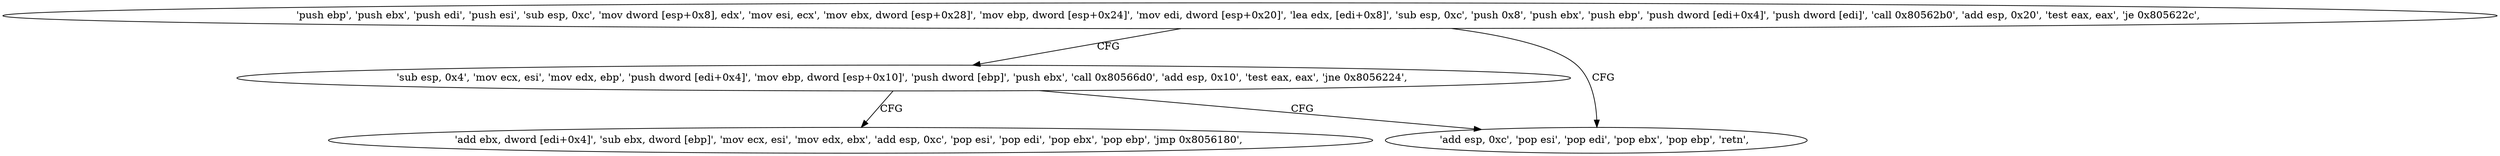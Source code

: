 digraph "func" {
"134570480" [label = "'push ebp', 'push ebx', 'push edi', 'push esi', 'sub esp, 0xc', 'mov dword [esp+0x8], edx', 'mov esi, ecx', 'mov ebx, dword [esp+0x28]', 'mov ebp, dword [esp+0x24]', 'mov edi, dword [esp+0x20]', 'lea edx, [edi+0x8]', 'sub esp, 0xc', 'push 0x8', 'push ebx', 'push ebp', 'push dword [edi+0x4]', 'push dword [edi]', 'call 0x80562b0', 'add esp, 0x20', 'test eax, eax', 'je 0x805622c', " ]
"134570540" [label = "'sub esp, 0x4', 'mov ecx, esi', 'mov edx, ebp', 'push dword [edi+0x4]', 'mov ebp, dword [esp+0x10]', 'push dword [ebp]', 'push ebx', 'call 0x80566d0', 'add esp, 0x10', 'test eax, eax', 'jne 0x8056224', " ]
"134570532" [label = "'add esp, 0xc', 'pop esi', 'pop edi', 'pop ebx', 'pop ebp', 'retn', " ]
"134570570" [label = "'add ebx, dword [edi+0x4]', 'sub ebx, dword [ebp]', 'mov ecx, esi', 'mov edx, ebx', 'add esp, 0xc', 'pop esi', 'pop edi', 'pop ebx', 'pop ebp', 'jmp 0x8056180', " ]
"134570480" -> "134570540" [ label = "CFG" ]
"134570480" -> "134570532" [ label = "CFG" ]
"134570540" -> "134570532" [ label = "CFG" ]
"134570540" -> "134570570" [ label = "CFG" ]
}
